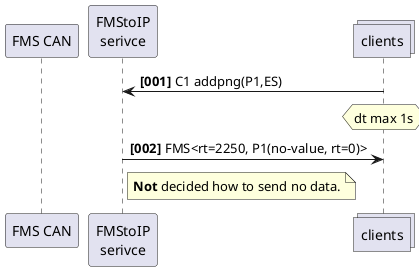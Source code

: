 {
  "sha1": "kp827d9y7ybwi92zaplydslgnw6c2ea",
  "insertion": {
    "when": "2024-06-03T18:59:33.222Z",
    "url": "https://github.com/plantuml/plantuml-server/issues/167#issuecomment-754719353",
    "user": "plantuml@gmail.com"
  }
}
@startuml
skinparam lengthAdjust none
autonumber "<b>[000]"
participant BusFMS as "FMS CAN"
participant FMSSrv as "FMStoIP\nserivce"
collections clients
clients -> FMSSrv: C1 addpng(P1,ES)
hnote over clients: dt max 1s
FMSSrv -> clients: FMS<rt=2250, P1(no-value, rt=0)>
note right FMSSrv: <b>Not</b> decided how to send no data.
@enduml
